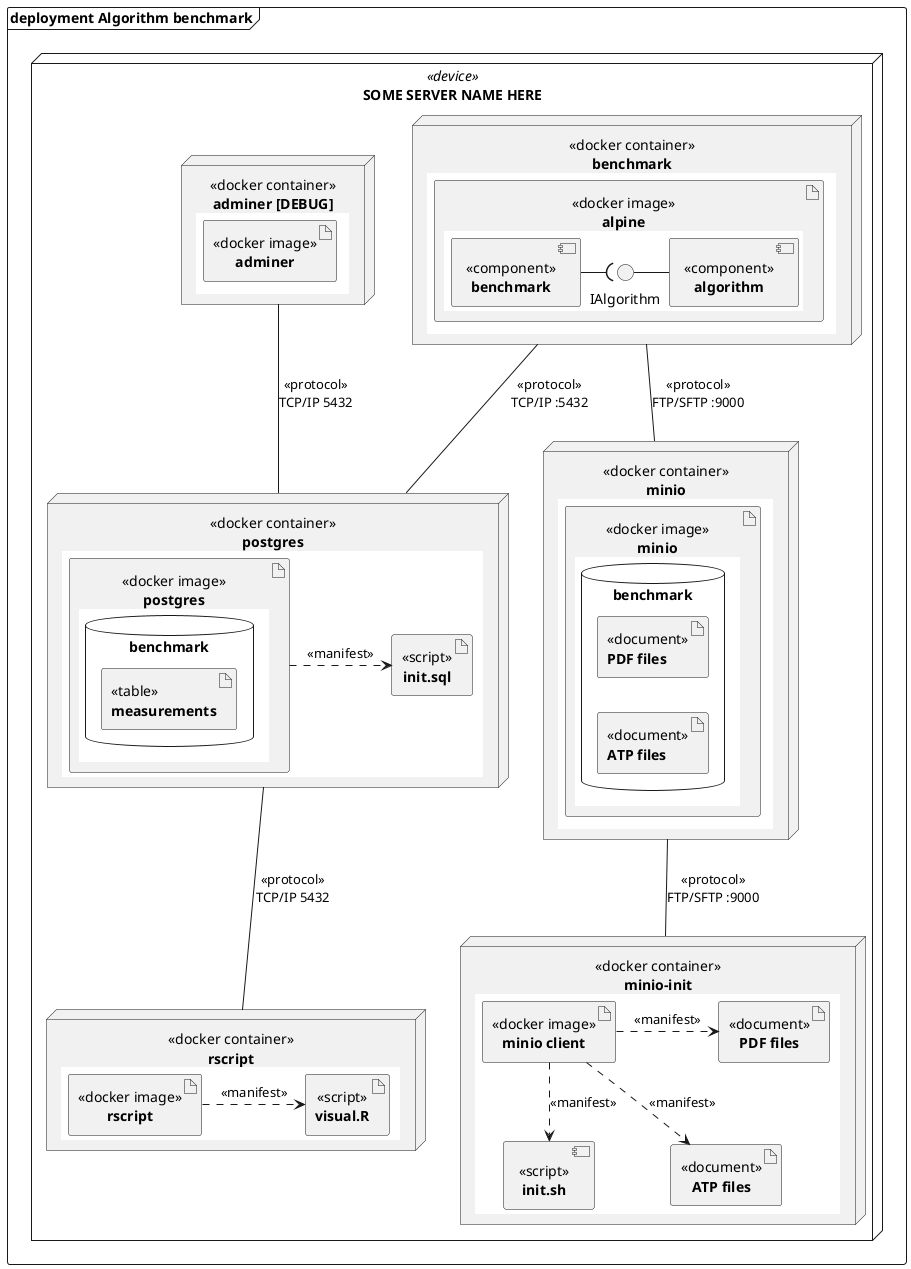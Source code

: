 @startuml

skinparam DefaultTextAlignment center

frame "**deployment** Algorithm benchmark" as benchmark_a {
        node "SOME SERVER NAME HERE" <<device>> as server {
                node benchmark [
                        <<docker container>>
                        **benchmark**
                        {{
                        skinparam DefaultTextAlignment center
                        artifact alpine [
                                <<docker image>>
                                **alpine**
                                {{
                                        skinparam DefaultTextAlignment center
                                        component benchmark_client [
                                                <<component>>
                                                **benchmark**
                                        ]
                                        component algorithm [
                                                <<component>>
                                                **algorithm**
                                        ]

                                        () "IAlgorithm" as i1

                                        i1 - algorithm
                                        benchmark_client -( i1
                                }}
                        ]
                        }}
                ]

                node s3 [
                        <<docker container>>
                        **minio**
                        {{
                        skinparam DefaultTextAlignment center
                        artifact minio [
                                <<docker image>>
                                **minio**
                                {{
                                left to right direction
                                database "benchmark" as minio_db {
                                        artifact m_pdf_files [
                                                <<document>>
                                                **PDF files**
                                        ]
                                        artifact m_atp_files [
                                                <<document>>
                                                **ATP files**
                                        ]
                                }
                                }}
                        ]
                        }}
                ]
                benchmark -- s3 : <<protocol>>\nFTP/SFTP :9000

                node sql [
                        <<docker container>>
                        **postgres**
                        {{
                        skinparam DefaultTextAlignment center
                        artifact postgres [
                                <<docker image>>
                                **postgres**
                                {{
                                left to right direction
                                database "benchmark" as postgres {
                                        artifact measurements [
                                                <<table>>
                                                **measurements**
                                        ]
                                }
                                }}
                        ]
                        artifact sql_scripts [
                                <<script>>
                                **init.sql**
                        ]

                        postgres -> sql_scripts #line.dashed : <<manifest>>
                        }}
                ]
                benchmark -- sql : <<protocol>>\nTCP/IP :5432

                node minio_init [
                        <<docker container>>
                        **minio-init**
                        {{
                        skinparam DefaultTextAlignment center
                        artifact minio_init_ [
                                <<docker image>>
                                **minio client**
                        ]
                        component init [
                                <<script>>
                                **init.sh**
                        ]
                        artifact pdf_files [
                                <<document>>
                                **PDF files**
                        ]
                        artifact atp_files [
                                <<document>>
                                **ATP files**
                        ]

                        minio_init_ --> init #line.dashed : <<manifest>>
                        minio_init_ -> pdf_files #line.dashed : <<manifest>>
                        minio_init_ --> atp_files #line.dashed : <<manifest>>

                        pdf_files -[hidden]- atp_files
                        }}
                ]
                s3 -- minio_init : <<protocol>>\nFTP/SFTP :9000

                node rscript [
                        <<docker container>>
                        **rscript**
                        {{
                        skinparam DefaultTextAlignment center
                        artifact rscript_ [
                                <<docker image>>
                                **rscript**
                        ]
                        artifact visual [
                                <<script>>
                                **visual.R**
                        ]

                        rscript_ -> visual #line.dashed : <<manifest>>
                        }}
                ]
                sql -- rscript : <<protocol>>\nTCP/IP 5432

                node adminer [
                        <<docker container>>
                        **adminer [DEBUG]**
                        {{
                        skinparam DefaultTextAlignment center
                        artifact adminer_client [
                                <<docker image>>
                                **adminer**
                        ]
                        }}
                ]
                adminer -- sql : <<protocol>>\nTCP/IP 5432
        }
}

@enduml
